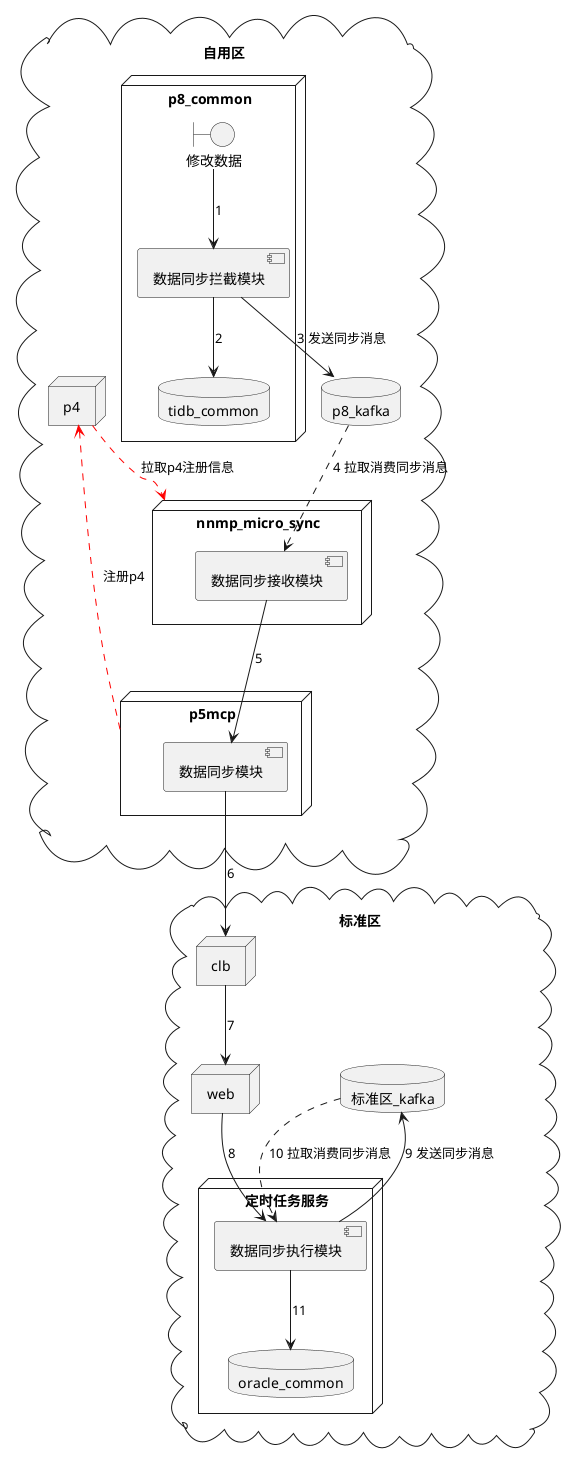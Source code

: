 @startuml
'https://plantuml.com/component-diagram

cloud 标准区{

 node 定时任务服务{
    component 数据同步执行模块
    database "oracle_common"
 }
database 标准区_kafka

   node clb
   node web
}

cloud 自用区{
  node p5mcp{
    component 数据同步模块
  }

  node nnmp_micro_sync{
    component 数据同步接收模块

  }
   node p8_common{
      boundary 修改数据
      component 数据同步拦截模块
      database "tidb_common"
    }
  database p8_kafka
  node p4
}


[修改数据] --> [数据同步拦截模块]:1
[数据同步拦截模块] --> [tidb_common]:2
[数据同步拦截模块] --> [p8_kafka]:3 发送同步消息
[p8_kafka] ..> [数据同步接收模块]: 4 拉取消费同步消息
[数据同步接收模块] --> [数据同步模块]:5

[p5mcp] .L[#red].> [p4]:注册p4
[p4] .[#red].> [nnmp_micro_sync]:拉取p4注册信息

[数据同步模块] --> [clb]:6
[clb] --> [web]:7
[web] --> [数据同步执行模块]:8
[数据同步执行模块] --> [标准区_kafka]:9 发送同步消息
[标准区_kafka] ..> [数据同步执行模块]:10 拉取消费同步消息
[数据同步执行模块] --> [oracle_common]:11
@enduml